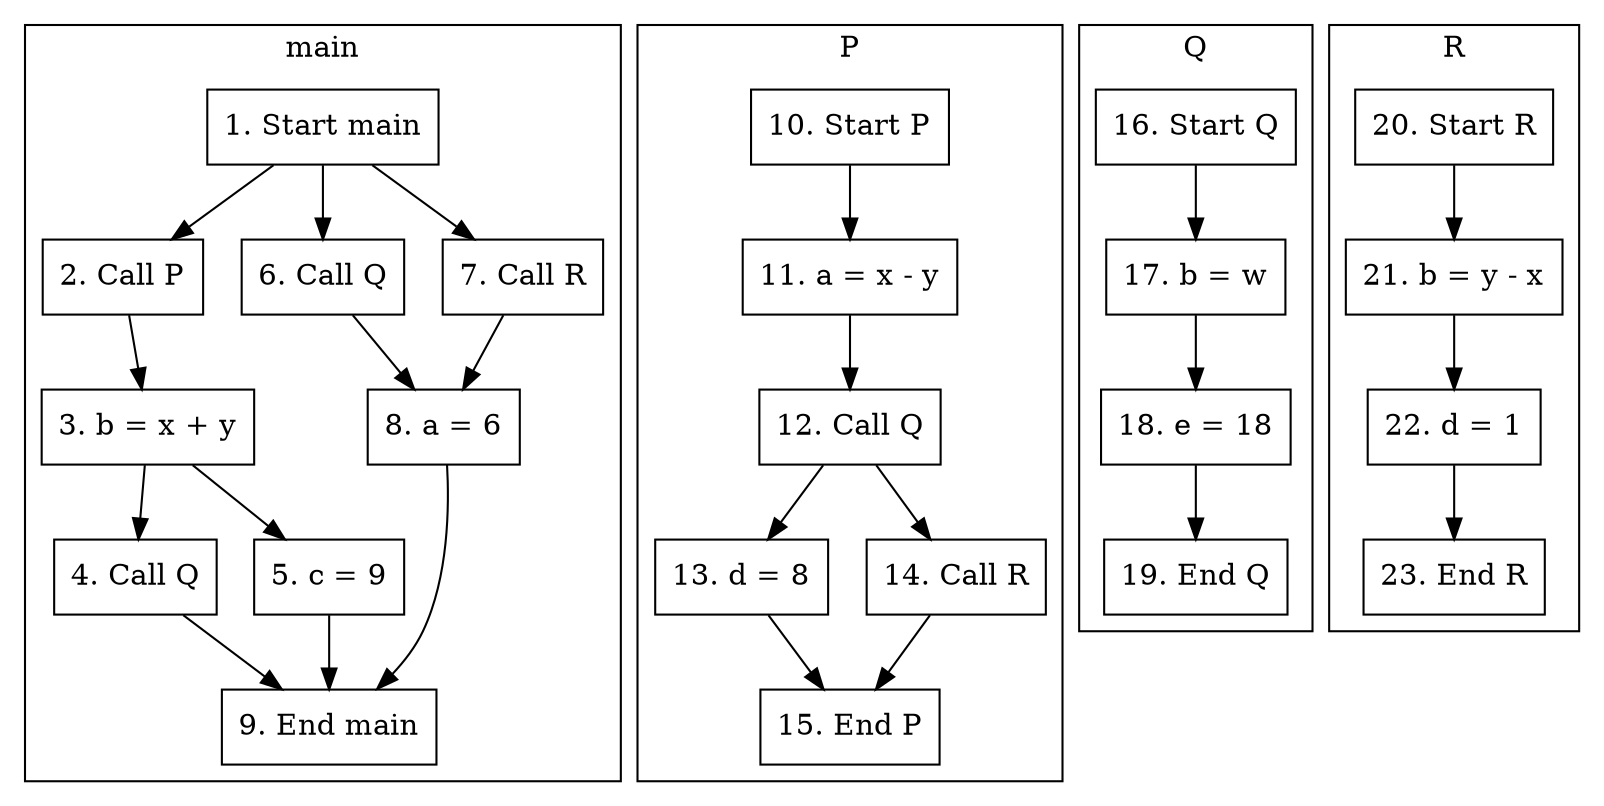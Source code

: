 digraph G {
	subgraph cluster_main {
		label = "main";
		node_1 [shape=box, label="1. Start main"];
		node_2 [shape=box, label="2. Call P"];
		node_3 [shape=box, label="3. b = x + y"];
		node_4 [shape=box, label="4. Call Q"];
		node_5 [shape=box, label="5. c = 9"];
		node_6 [shape=box, label="6. Call Q"];
		node_7 [shape=box, label="7. Call R"];
		node_8 [shape=box, label="8. a = 6"];
		node_9 [shape=box, label="9. End main"];
		node_1 -> node_2;
		node_1 -> node_6;
		node_1 -> node_7;
		node_2 -> node_3;
		node_3 -> node_4;
		node_3 -> node_5;
		node_4 -> node_9;
		node_5 -> node_9;
		node_6 -> node_8;
		node_7 -> node_8;
		node_8 -> node_9;
	}

	subgraph cluster_P {
		label = "P";
		node_10 [shape=box, label="10. Start P"];
		node_11 [shape=box, label="11. a = x - y"];
		node_12 [shape=box, label="12. Call Q"];
		node_13 [shape=box, label="13. d = 8"];
		node_14 [shape=box, label="14. Call R"];
		node_15 [shape=box, label="15. End P"];
		node_10 -> node_11;
		node_11 -> node_12;
		node_12 -> node_13;
		node_12 -> node_14;
		node_13 -> node_15;
		node_14 -> node_15;
	}

	subgraph cluster_Q {
		label = "Q";
		node_16 [shape=box, label="16. Start Q"];
		node_17 [shape=box, label="17. b = w"];
		node_18 [shape=box, label="18. e = 18"];
		node_19 [shape=box, label="19. End Q"];
		node_16 -> node_17;
		node_17 -> node_18;
		node_18 -> node_19;
	}

	subgraph cluster_R {
		label = "R";
		node_20 [shape=box, label="20. Start R"];
		node_21 [shape=box, label="21. b = y - x"];
		node_22 [shape=box, label="22. d = 1"];
		node_23 [shape=box, label="23. End R"];
		node_20 -> node_21;
		node_21 -> node_22;
		node_22 -> node_23;
	}

}
